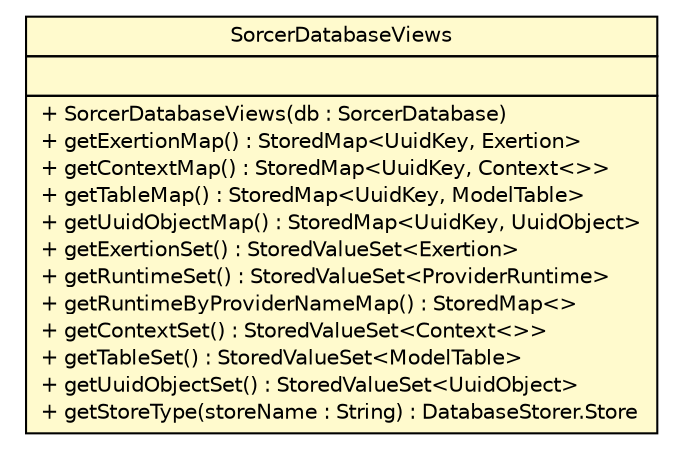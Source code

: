 #!/usr/local/bin/dot
#
# Class diagram 
# Generated by UMLGraph version R5_6 (http://www.umlgraph.org/)
#

digraph G {
	edge [fontname="Helvetica",fontsize=10,labelfontname="Helvetica",labelfontsize=10];
	node [fontname="Helvetica",fontsize=10,shape=plaintext];
	nodesep=0.25;
	ranksep=0.5;
	// sorcer.util.bdb.objects.SorcerDatabaseViews
	c545252 [label=<<table title="sorcer.util.bdb.objects.SorcerDatabaseViews" border="0" cellborder="1" cellspacing="0" cellpadding="2" port="p" bgcolor="lemonChiffon" href="./SorcerDatabaseViews.html">
		<tr><td><table border="0" cellspacing="0" cellpadding="1">
<tr><td align="center" balign="center"> SorcerDatabaseViews </td></tr>
		</table></td></tr>
		<tr><td><table border="0" cellspacing="0" cellpadding="1">
<tr><td align="left" balign="left">  </td></tr>
		</table></td></tr>
		<tr><td><table border="0" cellspacing="0" cellpadding="1">
<tr><td align="left" balign="left"> + SorcerDatabaseViews(db : SorcerDatabase) </td></tr>
<tr><td align="left" balign="left"> + getExertionMap() : StoredMap&lt;UuidKey, Exertion&gt; </td></tr>
<tr><td align="left" balign="left"> + getContextMap() : StoredMap&lt;UuidKey, Context&lt;&gt;&gt; </td></tr>
<tr><td align="left" balign="left"> + getTableMap() : StoredMap&lt;UuidKey, ModelTable&gt; </td></tr>
<tr><td align="left" balign="left"> + getUuidObjectMap() : StoredMap&lt;UuidKey, UuidObject&gt; </td></tr>
<tr><td align="left" balign="left"> + getExertionSet() : StoredValueSet&lt;Exertion&gt; </td></tr>
<tr><td align="left" balign="left"> + getRuntimeSet() : StoredValueSet&lt;ProviderRuntime&gt; </td></tr>
<tr><td align="left" balign="left"> + getRuntimeByProviderNameMap() : StoredMap&lt;&gt; </td></tr>
<tr><td align="left" balign="left"> + getContextSet() : StoredValueSet&lt;Context&lt;&gt;&gt; </td></tr>
<tr><td align="left" balign="left"> + getTableSet() : StoredValueSet&lt;ModelTable&gt; </td></tr>
<tr><td align="left" balign="left"> + getUuidObjectSet() : StoredValueSet&lt;UuidObject&gt; </td></tr>
<tr><td align="left" balign="left"> + getStoreType(storeName : String) : DatabaseStorer.Store </td></tr>
		</table></td></tr>
		</table>>, URL="./SorcerDatabaseViews.html", fontname="Helvetica", fontcolor="black", fontsize=10.0];
}

